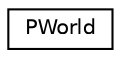 digraph "Graphical Class Hierarchy"
{
 // INTERACTIVE_SVG=YES
  edge [fontname="Helvetica",fontsize="10",labelfontname="Helvetica",labelfontsize="10"];
  node [fontname="Helvetica",fontsize="10",shape=record];
  rankdir="LR";
  Node1 [label="PWorld",height=0.2,width=0.4,color="black", fillcolor="white", style="filled",URL="$de/d29/class_p_world.html"];
}
